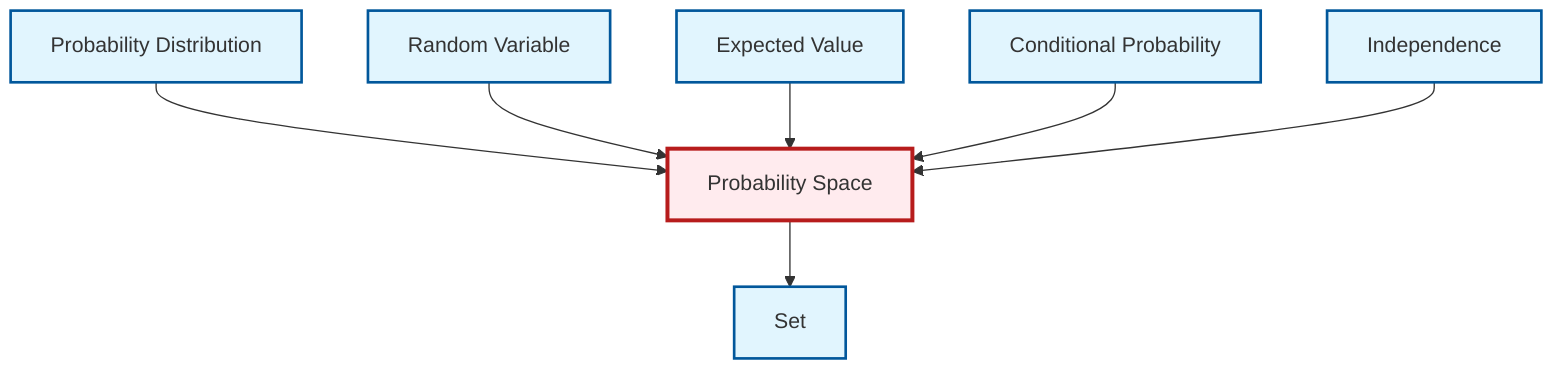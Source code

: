 graph TD
    classDef definition fill:#e1f5fe,stroke:#01579b,stroke-width:2px
    classDef theorem fill:#f3e5f5,stroke:#4a148c,stroke-width:2px
    classDef axiom fill:#fff3e0,stroke:#e65100,stroke-width:2px
    classDef example fill:#e8f5e9,stroke:#1b5e20,stroke-width:2px
    classDef current fill:#ffebee,stroke:#b71c1c,stroke-width:3px
    def-conditional-probability["Conditional Probability"]:::definition
    def-expectation["Expected Value"]:::definition
    def-independence["Independence"]:::definition
    def-set["Set"]:::definition
    def-probability-space["Probability Space"]:::definition
    def-random-variable["Random Variable"]:::definition
    def-probability-distribution["Probability Distribution"]:::definition
    def-probability-distribution --> def-probability-space
    def-probability-space --> def-set
    def-random-variable --> def-probability-space
    def-expectation --> def-probability-space
    def-conditional-probability --> def-probability-space
    def-independence --> def-probability-space
    class def-probability-space current